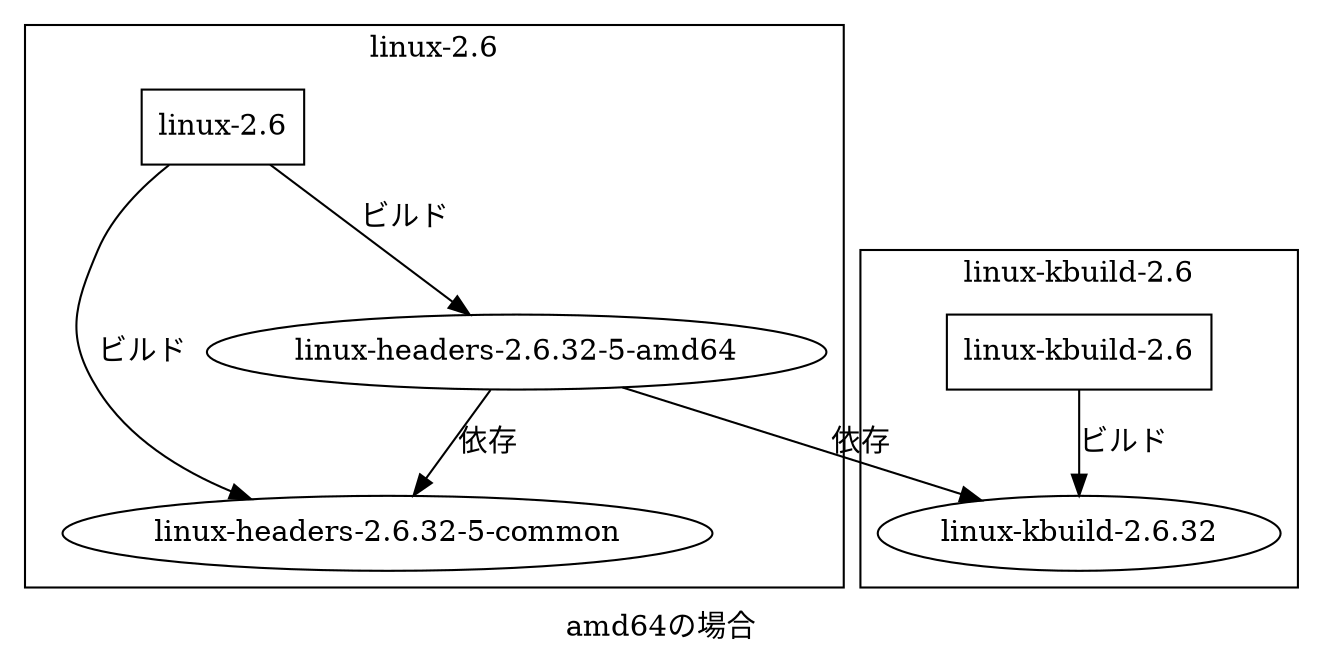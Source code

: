 # dot -Tps:cairo < linux-kbuild-2.6.dot > linux-kbuild-2.6.eps
digraph base {

graph [label = "amd64の場合"];

L0 [shape = box, label="linux-2.6"];
L1 [label="linux-headers-2.6.32-5-common"];
L2 [label="linux-headers-2.6.32-5-amd64"];

L20 [shape = box, label="linux-kbuild-2.6"];
L21 [label="linux-kbuild-2.6.32"];

subgraph cluster_kbuild {
    label ="linux-kbuild-2.6";
    L20 -> L21 [label="ビルド"];
}

subgraph cluster_source {
    label ="linux-2.6";
    L0 -> L1 [label="ビルド"];
    L0 -> L2 [label="ビルド"];
}

L2 -> L21 [label="依存"];
L2 -> L1 [label="依存"];
}

